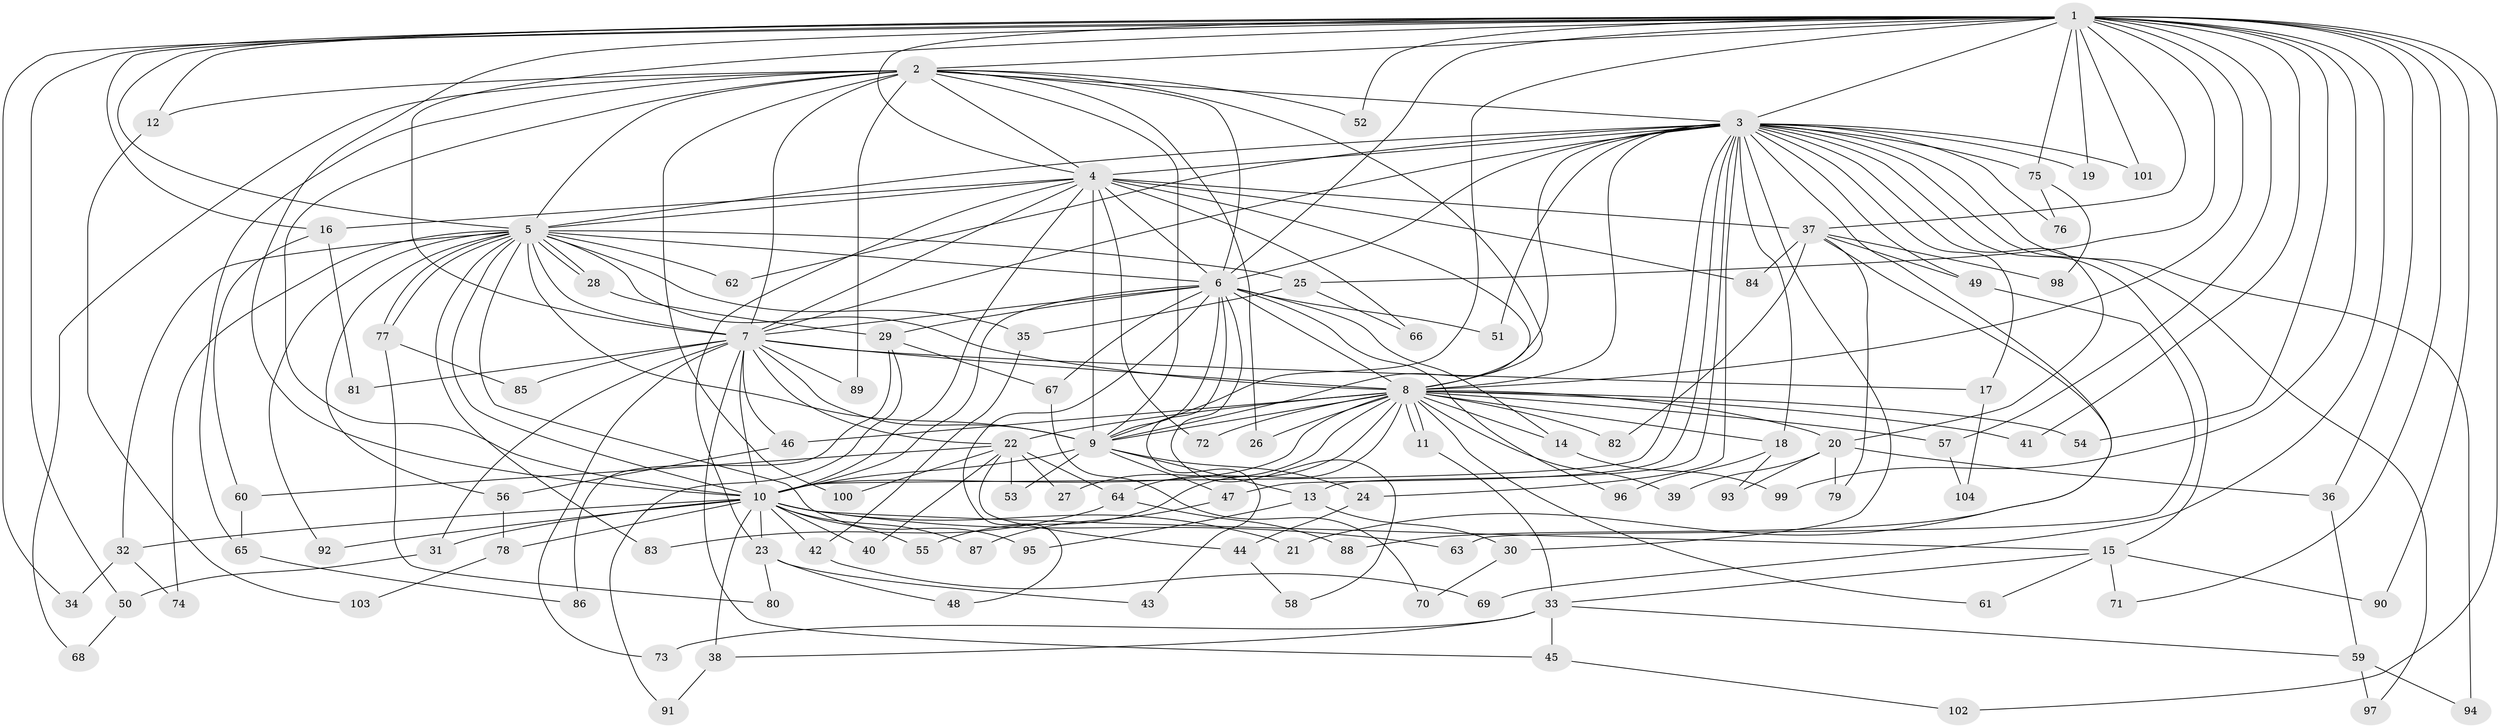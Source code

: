 // coarse degree distribution, {20: 0.03225806451612903, 11: 0.03225806451612903, 17: 0.03225806451612903, 18: 0.03225806451612903, 8: 0.06451612903225806, 16: 0.03225806451612903, 10: 0.03225806451612903, 13: 0.03225806451612903, 3: 0.3870967741935484, 4: 0.06451612903225806, 2: 0.22580645161290322, 7: 0.03225806451612903}
// Generated by graph-tools (version 1.1) at 2025/17/03/04/25 18:17:52]
// undirected, 104 vertices, 233 edges
graph export_dot {
graph [start="1"]
  node [color=gray90,style=filled];
  1;
  2;
  3;
  4;
  5;
  6;
  7;
  8;
  9;
  10;
  11;
  12;
  13;
  14;
  15;
  16;
  17;
  18;
  19;
  20;
  21;
  22;
  23;
  24;
  25;
  26;
  27;
  28;
  29;
  30;
  31;
  32;
  33;
  34;
  35;
  36;
  37;
  38;
  39;
  40;
  41;
  42;
  43;
  44;
  45;
  46;
  47;
  48;
  49;
  50;
  51;
  52;
  53;
  54;
  55;
  56;
  57;
  58;
  59;
  60;
  61;
  62;
  63;
  64;
  65;
  66;
  67;
  68;
  69;
  70;
  71;
  72;
  73;
  74;
  75;
  76;
  77;
  78;
  79;
  80;
  81;
  82;
  83;
  84;
  85;
  86;
  87;
  88;
  89;
  90;
  91;
  92;
  93;
  94;
  95;
  96;
  97;
  98;
  99;
  100;
  101;
  102;
  103;
  104;
  1 -- 2;
  1 -- 3;
  1 -- 4;
  1 -- 5;
  1 -- 6;
  1 -- 7;
  1 -- 8;
  1 -- 9;
  1 -- 10;
  1 -- 12;
  1 -- 16;
  1 -- 19;
  1 -- 25;
  1 -- 34;
  1 -- 36;
  1 -- 37;
  1 -- 41;
  1 -- 50;
  1 -- 52;
  1 -- 54;
  1 -- 57;
  1 -- 69;
  1 -- 71;
  1 -- 75;
  1 -- 90;
  1 -- 99;
  1 -- 101;
  1 -- 102;
  2 -- 3;
  2 -- 4;
  2 -- 5;
  2 -- 6;
  2 -- 7;
  2 -- 8;
  2 -- 9;
  2 -- 10;
  2 -- 12;
  2 -- 26;
  2 -- 52;
  2 -- 65;
  2 -- 68;
  2 -- 89;
  2 -- 100;
  3 -- 4;
  3 -- 5;
  3 -- 6;
  3 -- 7;
  3 -- 8;
  3 -- 9;
  3 -- 10;
  3 -- 13;
  3 -- 15;
  3 -- 17;
  3 -- 18;
  3 -- 19;
  3 -- 20;
  3 -- 21;
  3 -- 24;
  3 -- 30;
  3 -- 47;
  3 -- 49;
  3 -- 51;
  3 -- 62;
  3 -- 75;
  3 -- 76;
  3 -- 94;
  3 -- 97;
  3 -- 101;
  4 -- 5;
  4 -- 6;
  4 -- 7;
  4 -- 8;
  4 -- 9;
  4 -- 10;
  4 -- 16;
  4 -- 23;
  4 -- 37;
  4 -- 66;
  4 -- 72;
  4 -- 84;
  5 -- 6;
  5 -- 7;
  5 -- 8;
  5 -- 9;
  5 -- 10;
  5 -- 25;
  5 -- 28;
  5 -- 28;
  5 -- 32;
  5 -- 35;
  5 -- 56;
  5 -- 62;
  5 -- 74;
  5 -- 77;
  5 -- 77;
  5 -- 83;
  5 -- 92;
  5 -- 95;
  6 -- 7;
  6 -- 8;
  6 -- 9;
  6 -- 10;
  6 -- 14;
  6 -- 29;
  6 -- 43;
  6 -- 48;
  6 -- 51;
  6 -- 58;
  6 -- 67;
  6 -- 96;
  7 -- 8;
  7 -- 9;
  7 -- 10;
  7 -- 17;
  7 -- 22;
  7 -- 31;
  7 -- 45;
  7 -- 46;
  7 -- 73;
  7 -- 81;
  7 -- 85;
  7 -- 89;
  8 -- 9;
  8 -- 10;
  8 -- 11;
  8 -- 11;
  8 -- 14;
  8 -- 18;
  8 -- 20;
  8 -- 22;
  8 -- 26;
  8 -- 27;
  8 -- 39;
  8 -- 41;
  8 -- 46;
  8 -- 54;
  8 -- 55;
  8 -- 57;
  8 -- 61;
  8 -- 64;
  8 -- 72;
  8 -- 82;
  9 -- 10;
  9 -- 13;
  9 -- 24;
  9 -- 47;
  9 -- 53;
  10 -- 15;
  10 -- 21;
  10 -- 23;
  10 -- 31;
  10 -- 32;
  10 -- 38;
  10 -- 40;
  10 -- 42;
  10 -- 55;
  10 -- 63;
  10 -- 78;
  10 -- 87;
  10 -- 92;
  11 -- 33;
  12 -- 103;
  13 -- 30;
  13 -- 95;
  14 -- 99;
  15 -- 33;
  15 -- 61;
  15 -- 71;
  15 -- 90;
  16 -- 60;
  16 -- 81;
  17 -- 104;
  18 -- 93;
  18 -- 96;
  20 -- 36;
  20 -- 39;
  20 -- 79;
  20 -- 93;
  22 -- 27;
  22 -- 40;
  22 -- 44;
  22 -- 53;
  22 -- 60;
  22 -- 64;
  22 -- 100;
  23 -- 43;
  23 -- 48;
  23 -- 80;
  24 -- 44;
  25 -- 35;
  25 -- 66;
  28 -- 29;
  29 -- 67;
  29 -- 86;
  29 -- 91;
  30 -- 70;
  31 -- 50;
  32 -- 34;
  32 -- 74;
  33 -- 38;
  33 -- 45;
  33 -- 59;
  33 -- 73;
  35 -- 42;
  36 -- 59;
  37 -- 49;
  37 -- 79;
  37 -- 82;
  37 -- 84;
  37 -- 88;
  37 -- 98;
  38 -- 91;
  42 -- 69;
  44 -- 58;
  45 -- 102;
  46 -- 56;
  47 -- 87;
  49 -- 63;
  50 -- 68;
  56 -- 78;
  57 -- 104;
  59 -- 94;
  59 -- 97;
  60 -- 65;
  64 -- 83;
  64 -- 88;
  65 -- 86;
  67 -- 70;
  75 -- 76;
  75 -- 98;
  77 -- 80;
  77 -- 85;
  78 -- 103;
}
